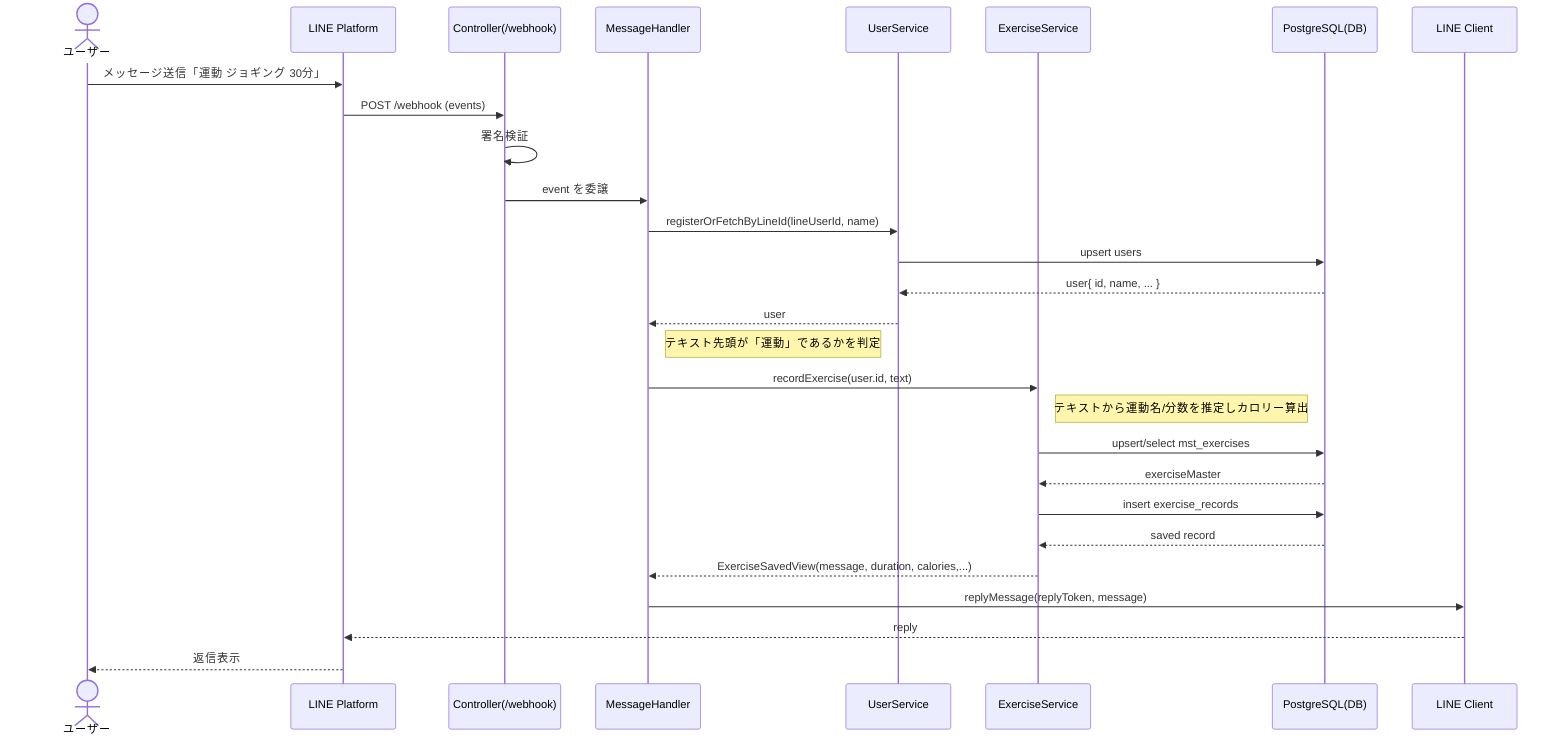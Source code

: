 %% 運動投稿（Exercise Post）フロー - SequenceDiagram
sequenceDiagram
    actor User as ユーザー
    participant LINE as LINE Platform
    participant C as Controller(/webhook)
    participant H as MessageHandler
    participant US as UserService
    participant ES as ExerciseService
    participant DB as PostgreSQL(DB)
    participant LC as LINE Client

    User->>LINE: メッセージ送信「運動 ジョギング 30分」
    LINE->>C: POST /webhook (events)
    C->>C: 署名検証
    C->>H: event を委譲

    H->>US: registerOrFetchByLineId(lineUserId, name)
    US->>DB: upsert users
    DB-->>US: user{ id, name, ... }
    US-->>H: user

    Note right of H: テキスト先頭が「運動」であるかを判定

    H->>ES: recordExercise(user.id, text)
    Note right of ES: テキストから運動名/分数を推定しカロリー算出
    ES->>DB: upsert/select mst_exercises
    DB-->>ES: exerciseMaster
    ES->>DB: insert exercise_records
    DB-->>ES: saved record
    ES-->>H: ExerciseSavedView(message, duration, calories,...)

    H->>LC: replyMessage(replyToken, message)
    LC-->>LINE: reply
    LINE-->>User: 返信表示
